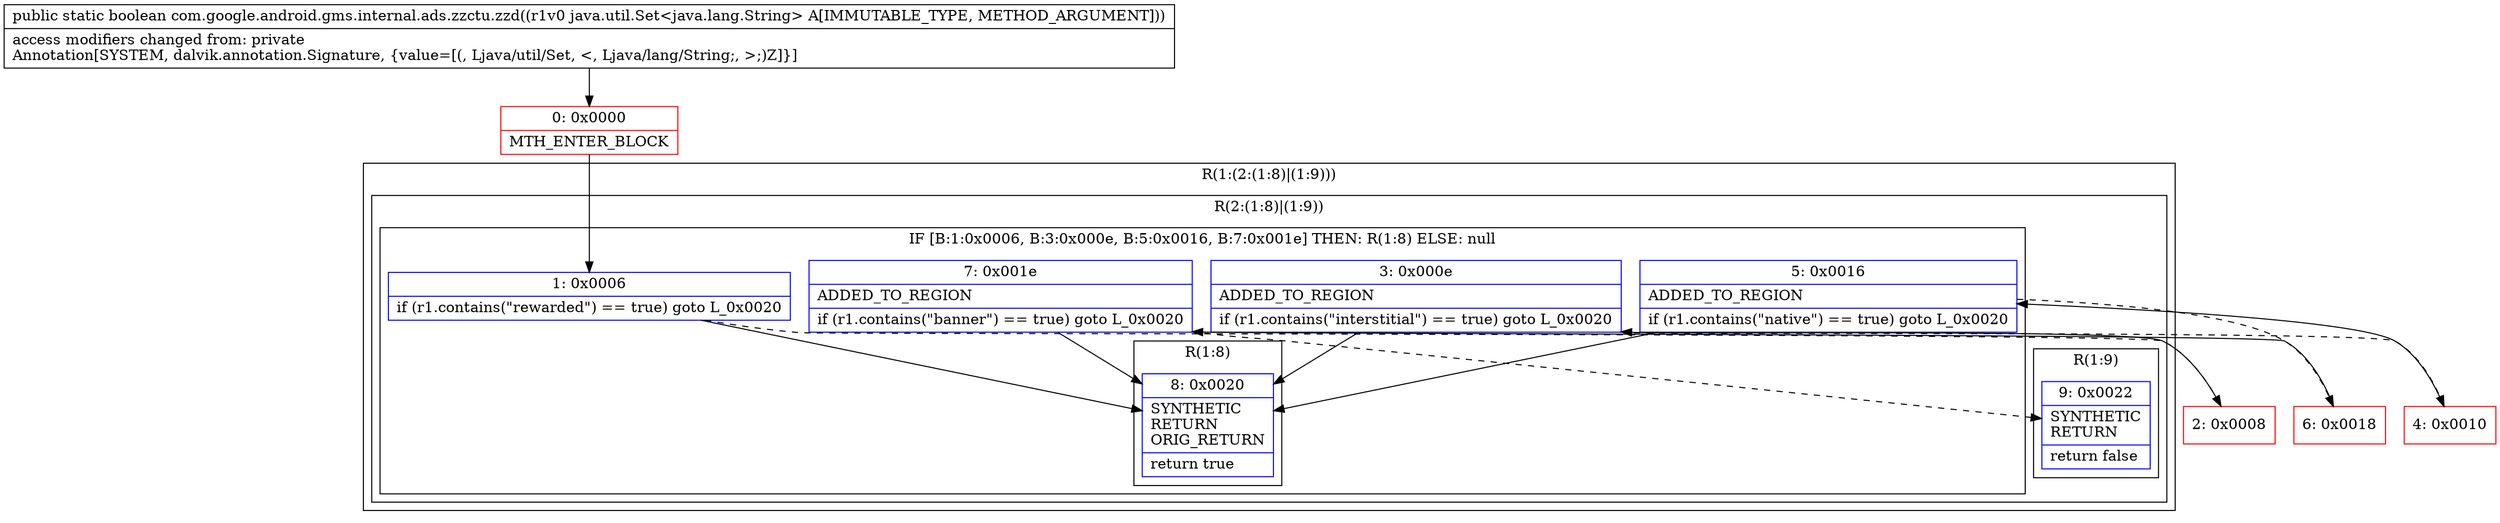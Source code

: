 digraph "CFG forcom.google.android.gms.internal.ads.zzctu.zzd(Ljava\/util\/Set;)Z" {
subgraph cluster_Region_66517910 {
label = "R(1:(2:(1:8)|(1:9)))";
node [shape=record,color=blue];
subgraph cluster_Region_319801483 {
label = "R(2:(1:8)|(1:9))";
node [shape=record,color=blue];
subgraph cluster_IfRegion_1473391852 {
label = "IF [B:1:0x0006, B:3:0x000e, B:5:0x0016, B:7:0x001e] THEN: R(1:8) ELSE: null";
node [shape=record,color=blue];
Node_1 [shape=record,label="{1\:\ 0x0006|if (r1.contains(\"rewarded\") == true) goto L_0x0020\l}"];
Node_3 [shape=record,label="{3\:\ 0x000e|ADDED_TO_REGION\l|if (r1.contains(\"interstitial\") == true) goto L_0x0020\l}"];
Node_5 [shape=record,label="{5\:\ 0x0016|ADDED_TO_REGION\l|if (r1.contains(\"native\") == true) goto L_0x0020\l}"];
Node_7 [shape=record,label="{7\:\ 0x001e|ADDED_TO_REGION\l|if (r1.contains(\"banner\") == true) goto L_0x0020\l}"];
subgraph cluster_Region_1610982261 {
label = "R(1:8)";
node [shape=record,color=blue];
Node_8 [shape=record,label="{8\:\ 0x0020|SYNTHETIC\lRETURN\lORIG_RETURN\l|return true\l}"];
}
}
subgraph cluster_Region_1411108520 {
label = "R(1:9)";
node [shape=record,color=blue];
Node_9 [shape=record,label="{9\:\ 0x0022|SYNTHETIC\lRETURN\l|return false\l}"];
}
}
}
Node_0 [shape=record,color=red,label="{0\:\ 0x0000|MTH_ENTER_BLOCK\l}"];
Node_2 [shape=record,color=red,label="{2\:\ 0x0008}"];
Node_4 [shape=record,color=red,label="{4\:\ 0x0010}"];
Node_6 [shape=record,color=red,label="{6\:\ 0x0018}"];
MethodNode[shape=record,label="{public static boolean com.google.android.gms.internal.ads.zzctu.zzd((r1v0 java.util.Set\<java.lang.String\> A[IMMUTABLE_TYPE, METHOD_ARGUMENT]))  | access modifiers changed from: private\lAnnotation[SYSTEM, dalvik.annotation.Signature, \{value=[(, Ljava\/util\/Set, \<, Ljava\/lang\/String;, \>;)Z]\}]\l}"];
MethodNode -> Node_0;
Node_1 -> Node_2[style=dashed];
Node_1 -> Node_8;
Node_3 -> Node_4[style=dashed];
Node_3 -> Node_8;
Node_5 -> Node_6[style=dashed];
Node_5 -> Node_8;
Node_7 -> Node_8;
Node_7 -> Node_9[style=dashed];
Node_0 -> Node_1;
Node_2 -> Node_3;
Node_4 -> Node_5;
Node_6 -> Node_7;
}

